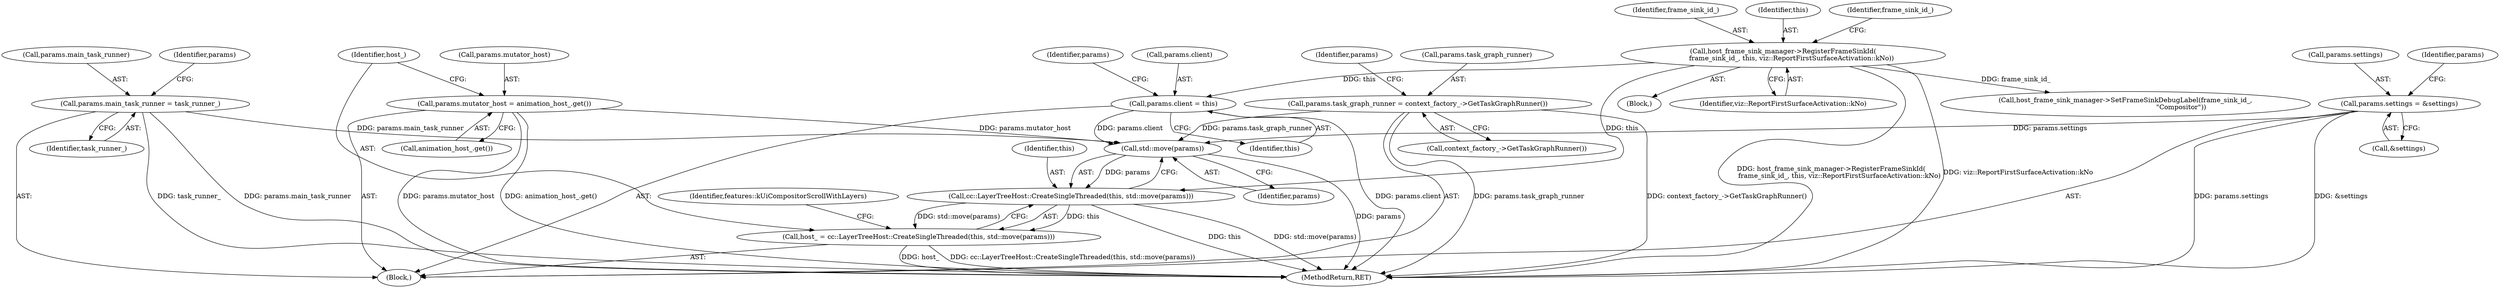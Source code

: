 digraph "0_Chrome_dcd538eb3daf6c52d3ebef0a7afea758f6c657c8@API" {
"1000397" [label="(Call,std::move(params))"];
"1000388" [label="(Call,params.mutator_host = animation_host_.get())"];
"1000383" [label="(Call,params.main_task_runner = task_runner_)"];
"1000367" [label="(Call,params.client = this)"];
"1000110" [label="(Call,host_frame_sink_manager->RegisterFrameSinkId(\n        frame_sink_id_, this, viz::ReportFirstSurfaceActivation::kNo))"];
"1000372" [label="(Call,params.task_graph_runner = context_factory_->GetTaskGraphRunner())"];
"1000377" [label="(Call,params.settings = &settings)"];
"1000395" [label="(Call,cc::LayerTreeHost::CreateSingleThreaded(this, std::move(params)))"];
"1000393" [label="(Call,host_ = cc::LayerTreeHost::CreateSingleThreaded(this, std::move(params)))"];
"1000388" [label="(Call,params.mutator_host = animation_host_.get())"];
"1000387" [label="(Identifier,task_runner_)"];
"1000385" [label="(Identifier,params)"];
"1000374" [label="(Identifier,params)"];
"1000367" [label="(Call,params.client = this)"];
"1000371" [label="(Identifier,this)"];
"1000398" [label="(Identifier,params)"];
"1000372" [label="(Call,params.task_graph_runner = context_factory_->GetTaskGraphRunner())"];
"1000373" [label="(Call,params.task_graph_runner)"];
"1000381" [label="(Call,&settings)"];
"1000111" [label="(Identifier,frame_sink_id_)"];
"1000110" [label="(Call,host_frame_sink_manager->RegisterFrameSinkId(\n        frame_sink_id_, this, viz::ReportFirstSurfaceActivation::kNo))"];
"1000113" [label="(Identifier,viz::ReportFirstSurfaceActivation::kNo)"];
"1000390" [label="(Identifier,params)"];
"1000393" [label="(Call,host_ = cc::LayerTreeHost::CreateSingleThreaded(this, std::move(params)))"];
"1000376" [label="(Call,context_factory_->GetTaskGraphRunner())"];
"1000396" [label="(Identifier,this)"];
"1000402" [label="(Identifier,features::kUiCompositorScrollWithLayers)"];
"1000377" [label="(Call,params.settings = &settings)"];
"1000112" [label="(Identifier,this)"];
"1000397" [label="(Call,std::move(params))"];
"1000102" [label="(Block,)"];
"1000383" [label="(Call,params.main_task_runner = task_runner_)"];
"1000115" [label="(Identifier,frame_sink_id_)"];
"1000368" [label="(Call,params.client)"];
"1000114" [label="(Call,host_frame_sink_manager->SetFrameSinkDebugLabel(frame_sink_id_,\n                                                     \"Compositor\"))"];
"1000105" [label="(Block,)"];
"1000431" [label="(MethodReturn,RET)"];
"1000395" [label="(Call,cc::LayerTreeHost::CreateSingleThreaded(this, std::move(params)))"];
"1000394" [label="(Identifier,host_)"];
"1000379" [label="(Identifier,params)"];
"1000389" [label="(Call,params.mutator_host)"];
"1000384" [label="(Call,params.main_task_runner)"];
"1000378" [label="(Call,params.settings)"];
"1000392" [label="(Call,animation_host_.get())"];
"1000397" -> "1000395"  [label="AST: "];
"1000397" -> "1000398"  [label="CFG: "];
"1000398" -> "1000397"  [label="AST: "];
"1000395" -> "1000397"  [label="CFG: "];
"1000397" -> "1000431"  [label="DDG: params"];
"1000397" -> "1000395"  [label="DDG: params"];
"1000388" -> "1000397"  [label="DDG: params.mutator_host"];
"1000383" -> "1000397"  [label="DDG: params.main_task_runner"];
"1000367" -> "1000397"  [label="DDG: params.client"];
"1000372" -> "1000397"  [label="DDG: params.task_graph_runner"];
"1000377" -> "1000397"  [label="DDG: params.settings"];
"1000388" -> "1000102"  [label="AST: "];
"1000388" -> "1000392"  [label="CFG: "];
"1000389" -> "1000388"  [label="AST: "];
"1000392" -> "1000388"  [label="AST: "];
"1000394" -> "1000388"  [label="CFG: "];
"1000388" -> "1000431"  [label="DDG: params.mutator_host"];
"1000388" -> "1000431"  [label="DDG: animation_host_.get()"];
"1000383" -> "1000102"  [label="AST: "];
"1000383" -> "1000387"  [label="CFG: "];
"1000384" -> "1000383"  [label="AST: "];
"1000387" -> "1000383"  [label="AST: "];
"1000390" -> "1000383"  [label="CFG: "];
"1000383" -> "1000431"  [label="DDG: params.main_task_runner"];
"1000383" -> "1000431"  [label="DDG: task_runner_"];
"1000367" -> "1000102"  [label="AST: "];
"1000367" -> "1000371"  [label="CFG: "];
"1000368" -> "1000367"  [label="AST: "];
"1000371" -> "1000367"  [label="AST: "];
"1000374" -> "1000367"  [label="CFG: "];
"1000367" -> "1000431"  [label="DDG: params.client"];
"1000110" -> "1000367"  [label="DDG: this"];
"1000110" -> "1000105"  [label="AST: "];
"1000110" -> "1000113"  [label="CFG: "];
"1000111" -> "1000110"  [label="AST: "];
"1000112" -> "1000110"  [label="AST: "];
"1000113" -> "1000110"  [label="AST: "];
"1000115" -> "1000110"  [label="CFG: "];
"1000110" -> "1000431"  [label="DDG: viz::ReportFirstSurfaceActivation::kNo"];
"1000110" -> "1000431"  [label="DDG: host_frame_sink_manager->RegisterFrameSinkId(\n        frame_sink_id_, this, viz::ReportFirstSurfaceActivation::kNo)"];
"1000110" -> "1000114"  [label="DDG: frame_sink_id_"];
"1000110" -> "1000395"  [label="DDG: this"];
"1000372" -> "1000102"  [label="AST: "];
"1000372" -> "1000376"  [label="CFG: "];
"1000373" -> "1000372"  [label="AST: "];
"1000376" -> "1000372"  [label="AST: "];
"1000379" -> "1000372"  [label="CFG: "];
"1000372" -> "1000431"  [label="DDG: context_factory_->GetTaskGraphRunner()"];
"1000372" -> "1000431"  [label="DDG: params.task_graph_runner"];
"1000377" -> "1000102"  [label="AST: "];
"1000377" -> "1000381"  [label="CFG: "];
"1000378" -> "1000377"  [label="AST: "];
"1000381" -> "1000377"  [label="AST: "];
"1000385" -> "1000377"  [label="CFG: "];
"1000377" -> "1000431"  [label="DDG: params.settings"];
"1000377" -> "1000431"  [label="DDG: &settings"];
"1000395" -> "1000393"  [label="AST: "];
"1000396" -> "1000395"  [label="AST: "];
"1000393" -> "1000395"  [label="CFG: "];
"1000395" -> "1000431"  [label="DDG: this"];
"1000395" -> "1000431"  [label="DDG: std::move(params)"];
"1000395" -> "1000393"  [label="DDG: this"];
"1000395" -> "1000393"  [label="DDG: std::move(params)"];
"1000393" -> "1000102"  [label="AST: "];
"1000394" -> "1000393"  [label="AST: "];
"1000402" -> "1000393"  [label="CFG: "];
"1000393" -> "1000431"  [label="DDG: host_"];
"1000393" -> "1000431"  [label="DDG: cc::LayerTreeHost::CreateSingleThreaded(this, std::move(params))"];
}
